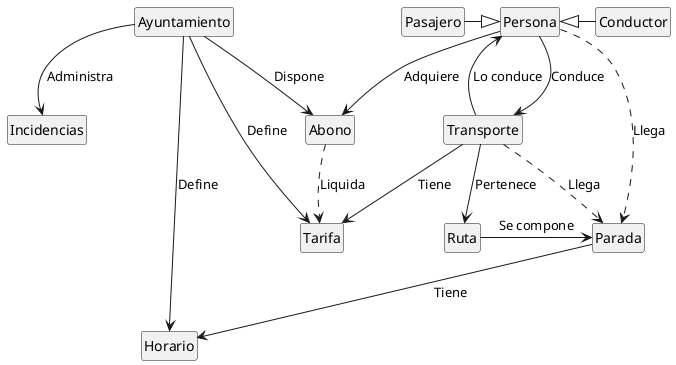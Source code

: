@startuml

hide empty members
hide circle

class Ayuntamiento

class Incidencias

class Abono

class Tarifa

class Transporte

class Ruta

class Parada

class Persona

class Horario

class Conductor

class Pasajero


Ayuntamiento --> Abono : Dispone
Ayuntamiento --> Incidencias : Administra
Ayuntamiento --> Horario : Define
Ayuntamiento --> Tarifa : Define
Transporte --> Tarifa : Tiene
Transporte --> Ruta : Pertenece
Transporte --> Persona : Lo conduce
Transporte ..> Parada : Llega
Ruta -r-> Parada : Se compone
Parada --> Horario : Tiene
Persona --> Abono : Adquiere
Persona --> Transporte : Conduce
Persona ..> Parada : Llega
Pasajero -r-|> Persona
Conductor -l-|> Persona
Abono ..> Tarifa : Liquida
@enduml